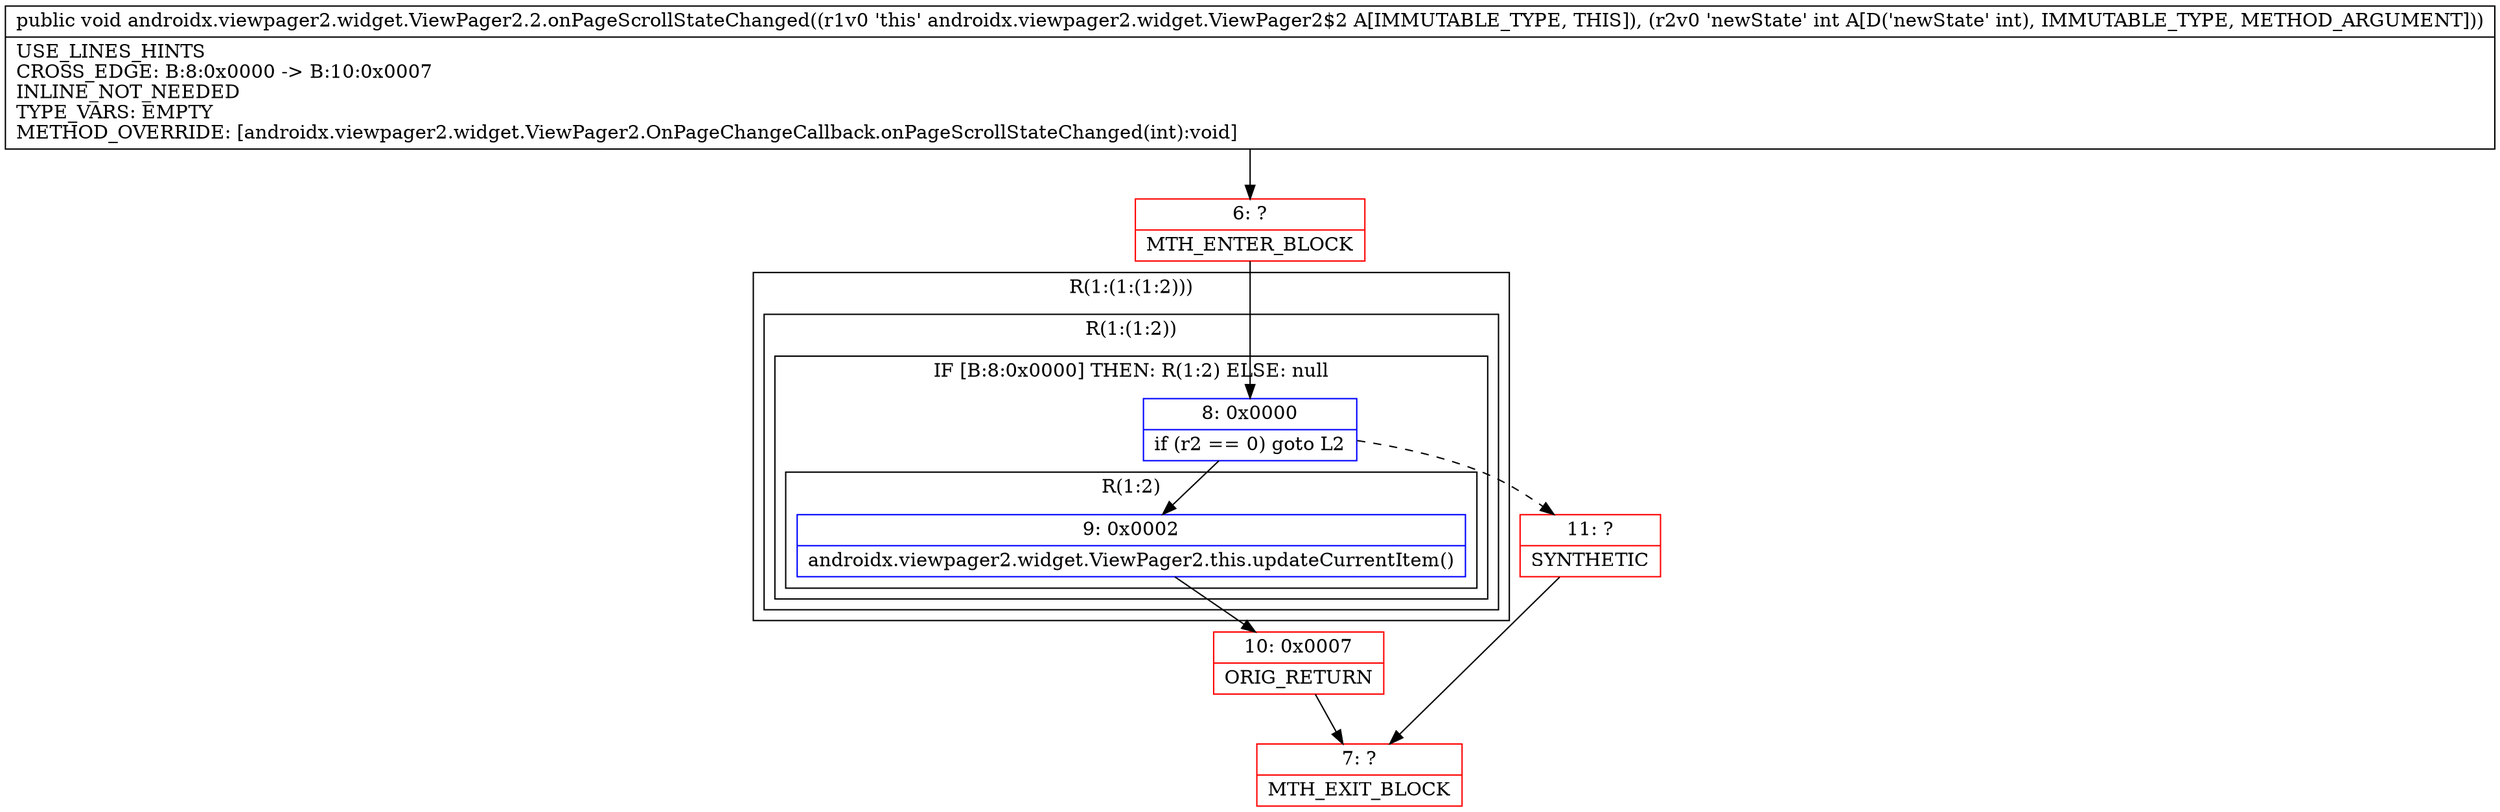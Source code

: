 digraph "CFG forandroidx.viewpager2.widget.ViewPager2.2.onPageScrollStateChanged(I)V" {
subgraph cluster_Region_234949332 {
label = "R(1:(1:(1:2)))";
node [shape=record,color=blue];
subgraph cluster_Region_608936431 {
label = "R(1:(1:2))";
node [shape=record,color=blue];
subgraph cluster_IfRegion_2053735286 {
label = "IF [B:8:0x0000] THEN: R(1:2) ELSE: null";
node [shape=record,color=blue];
Node_8 [shape=record,label="{8\:\ 0x0000|if (r2 == 0) goto L2\l}"];
subgraph cluster_Region_241768586 {
label = "R(1:2)";
node [shape=record,color=blue];
Node_9 [shape=record,label="{9\:\ 0x0002|androidx.viewpager2.widget.ViewPager2.this.updateCurrentItem()\l}"];
}
}
}
}
Node_6 [shape=record,color=red,label="{6\:\ ?|MTH_ENTER_BLOCK\l}"];
Node_10 [shape=record,color=red,label="{10\:\ 0x0007|ORIG_RETURN\l}"];
Node_7 [shape=record,color=red,label="{7\:\ ?|MTH_EXIT_BLOCK\l}"];
Node_11 [shape=record,color=red,label="{11\:\ ?|SYNTHETIC\l}"];
MethodNode[shape=record,label="{public void androidx.viewpager2.widget.ViewPager2.2.onPageScrollStateChanged((r1v0 'this' androidx.viewpager2.widget.ViewPager2$2 A[IMMUTABLE_TYPE, THIS]), (r2v0 'newState' int A[D('newState' int), IMMUTABLE_TYPE, METHOD_ARGUMENT]))  | USE_LINES_HINTS\lCROSS_EDGE: B:8:0x0000 \-\> B:10:0x0007\lINLINE_NOT_NEEDED\lTYPE_VARS: EMPTY\lMETHOD_OVERRIDE: [androidx.viewpager2.widget.ViewPager2.OnPageChangeCallback.onPageScrollStateChanged(int):void]\l}"];
MethodNode -> Node_6;Node_8 -> Node_9;
Node_8 -> Node_11[style=dashed];
Node_9 -> Node_10;
Node_6 -> Node_8;
Node_10 -> Node_7;
Node_11 -> Node_7;
}

